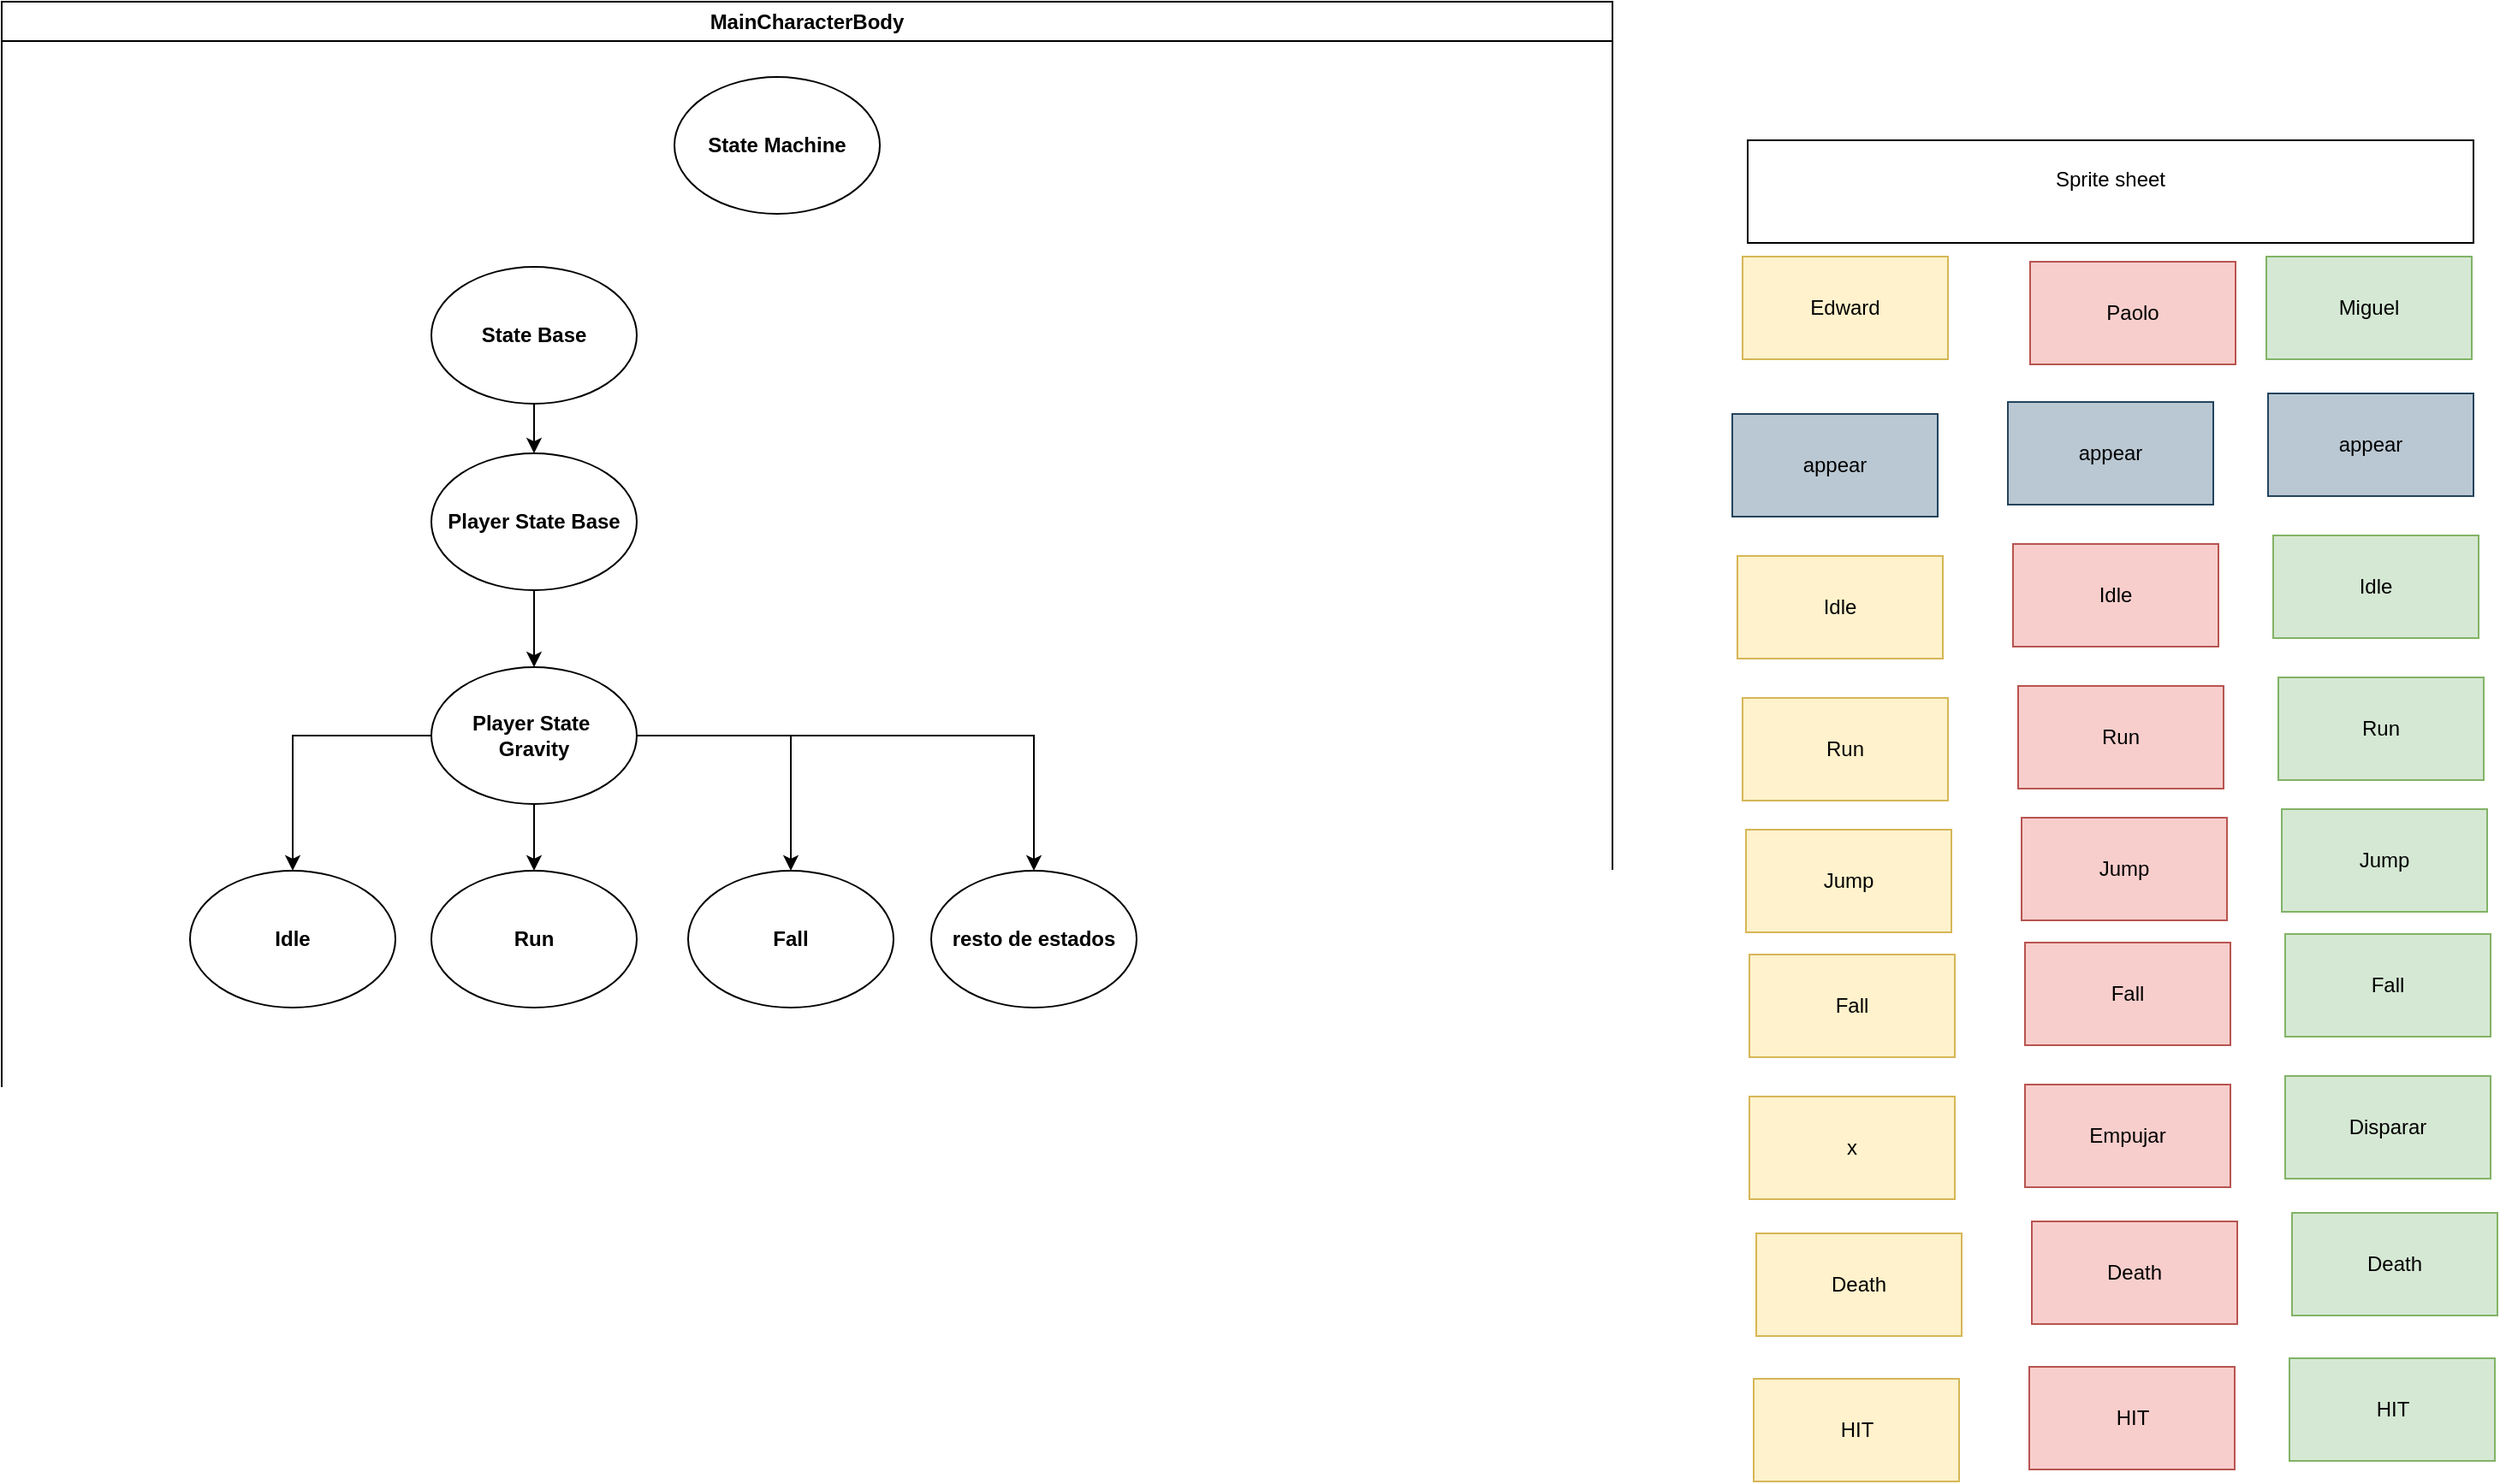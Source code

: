 <mxfile version="26.0.3" pages="2">
  <diagram name="Página-1" id="Gl-U-Gc6KFpyuQdsp4t8">
    <mxGraphModel dx="3198" dy="1524" grid="0" gridSize="10" guides="1" tooltips="1" connect="1" arrows="1" fold="1" page="0" pageScale="1" pageWidth="827" pageHeight="1169" math="0" shadow="0">
      <root>
        <mxCell id="0" />
        <mxCell id="1" parent="0" />
        <mxCell id="GCqXxCgOFZ7fgjsyRwRI-2" value="MainCharacterBody" style="swimlane;whiteSpace=wrap;html=1;" parent="1" vertex="1">
          <mxGeometry x="-111" y="66" width="941" height="666" as="geometry" />
        </mxCell>
        <mxCell id="GCqXxCgOFZ7fgjsyRwRI-15" style="edgeStyle=orthogonalEdgeStyle;rounded=0;orthogonalLoop=1;jettySize=auto;html=1;" parent="GCqXxCgOFZ7fgjsyRwRI-2" source="GCqXxCgOFZ7fgjsyRwRI-6" target="GCqXxCgOFZ7fgjsyRwRI-9" edge="1">
          <mxGeometry relative="1" as="geometry" />
        </mxCell>
        <mxCell id="GCqXxCgOFZ7fgjsyRwRI-16" style="edgeStyle=orthogonalEdgeStyle;rounded=0;orthogonalLoop=1;jettySize=auto;html=1;entryX=0.5;entryY=0;entryDx=0;entryDy=0;" parent="GCqXxCgOFZ7fgjsyRwRI-2" source="GCqXxCgOFZ7fgjsyRwRI-6" target="GCqXxCgOFZ7fgjsyRwRI-10" edge="1">
          <mxGeometry relative="1" as="geometry" />
        </mxCell>
        <mxCell id="GCqXxCgOFZ7fgjsyRwRI-17" style="edgeStyle=orthogonalEdgeStyle;rounded=0;orthogonalLoop=1;jettySize=auto;html=1;entryX=0.5;entryY=0;entryDx=0;entryDy=0;" parent="GCqXxCgOFZ7fgjsyRwRI-2" source="GCqXxCgOFZ7fgjsyRwRI-6" target="GCqXxCgOFZ7fgjsyRwRI-11" edge="1">
          <mxGeometry relative="1" as="geometry" />
        </mxCell>
        <mxCell id="GCqXxCgOFZ7fgjsyRwRI-19" style="edgeStyle=orthogonalEdgeStyle;rounded=0;orthogonalLoop=1;jettySize=auto;html=1;entryX=0.5;entryY=0;entryDx=0;entryDy=0;" parent="GCqXxCgOFZ7fgjsyRwRI-2" source="GCqXxCgOFZ7fgjsyRwRI-6" target="GCqXxCgOFZ7fgjsyRwRI-18" edge="1">
          <mxGeometry relative="1" as="geometry" />
        </mxCell>
        <mxCell id="GCqXxCgOFZ7fgjsyRwRI-6" value="&lt;b&gt;Player State&amp;nbsp;&lt;/b&gt;&lt;div&gt;&lt;b&gt;Gravity&lt;/b&gt;&lt;/div&gt;" style="ellipse;whiteSpace=wrap;html=1;" parent="GCqXxCgOFZ7fgjsyRwRI-2" vertex="1">
          <mxGeometry x="251" y="389" width="120" height="80" as="geometry" />
        </mxCell>
        <mxCell id="GCqXxCgOFZ7fgjsyRwRI-13" style="edgeStyle=orthogonalEdgeStyle;rounded=0;orthogonalLoop=1;jettySize=auto;html=1;entryX=0.5;entryY=0;entryDx=0;entryDy=0;" parent="GCqXxCgOFZ7fgjsyRwRI-2" source="GCqXxCgOFZ7fgjsyRwRI-7" target="GCqXxCgOFZ7fgjsyRwRI-12" edge="1">
          <mxGeometry relative="1" as="geometry" />
        </mxCell>
        <mxCell id="GCqXxCgOFZ7fgjsyRwRI-7" value="&lt;b&gt;State Base&lt;/b&gt;" style="ellipse;whiteSpace=wrap;html=1;" parent="GCqXxCgOFZ7fgjsyRwRI-2" vertex="1">
          <mxGeometry x="251" y="155" width="120" height="80" as="geometry" />
        </mxCell>
        <mxCell id="GCqXxCgOFZ7fgjsyRwRI-8" value="&lt;b&gt;State Machine&lt;/b&gt;" style="ellipse;whiteSpace=wrap;html=1;" parent="GCqXxCgOFZ7fgjsyRwRI-2" vertex="1">
          <mxGeometry x="393" y="44" width="120" height="80" as="geometry" />
        </mxCell>
        <mxCell id="GCqXxCgOFZ7fgjsyRwRI-9" value="&lt;b&gt;Idle&lt;/b&gt;" style="ellipse;whiteSpace=wrap;html=1;" parent="GCqXxCgOFZ7fgjsyRwRI-2" vertex="1">
          <mxGeometry x="110" y="508" width="120" height="80" as="geometry" />
        </mxCell>
        <mxCell id="GCqXxCgOFZ7fgjsyRwRI-10" value="&lt;b&gt;Run&lt;/b&gt;" style="ellipse;whiteSpace=wrap;html=1;" parent="GCqXxCgOFZ7fgjsyRwRI-2" vertex="1">
          <mxGeometry x="251" y="508" width="120" height="80" as="geometry" />
        </mxCell>
        <mxCell id="GCqXxCgOFZ7fgjsyRwRI-11" value="&lt;b&gt;Fall&lt;/b&gt;" style="ellipse;whiteSpace=wrap;html=1;" parent="GCqXxCgOFZ7fgjsyRwRI-2" vertex="1">
          <mxGeometry x="401" y="508" width="120" height="80" as="geometry" />
        </mxCell>
        <mxCell id="GCqXxCgOFZ7fgjsyRwRI-14" style="edgeStyle=orthogonalEdgeStyle;rounded=0;orthogonalLoop=1;jettySize=auto;html=1;entryX=0.5;entryY=0;entryDx=0;entryDy=0;" parent="GCqXxCgOFZ7fgjsyRwRI-2" source="GCqXxCgOFZ7fgjsyRwRI-12" target="GCqXxCgOFZ7fgjsyRwRI-6" edge="1">
          <mxGeometry relative="1" as="geometry" />
        </mxCell>
        <mxCell id="GCqXxCgOFZ7fgjsyRwRI-12" value="&lt;b&gt;Player State Base&lt;/b&gt;" style="ellipse;whiteSpace=wrap;html=1;" parent="GCqXxCgOFZ7fgjsyRwRI-2" vertex="1">
          <mxGeometry x="251" y="264" width="120" height="80" as="geometry" />
        </mxCell>
        <mxCell id="GCqXxCgOFZ7fgjsyRwRI-18" value="&lt;b&gt;resto de estados&lt;/b&gt;" style="ellipse;whiteSpace=wrap;html=1;" parent="GCqXxCgOFZ7fgjsyRwRI-2" vertex="1">
          <mxGeometry x="543" y="508" width="120" height="80" as="geometry" />
        </mxCell>
        <mxCell id="GCqXxCgOFZ7fgjsyRwRI-20" value="Sprite sheet&lt;div&gt;&lt;br&gt;&lt;/div&gt;" style="rounded=0;whiteSpace=wrap;html=1;" parent="1" vertex="1">
          <mxGeometry x="909" y="147" width="424" height="60" as="geometry" />
        </mxCell>
        <mxCell id="GCqXxCgOFZ7fgjsyRwRI-21" value="Edward" style="rounded=0;whiteSpace=wrap;html=1;fillColor=#fff2cc;strokeColor=#d6b656;" parent="1" vertex="1">
          <mxGeometry x="906" y="215" width="120" height="60" as="geometry" />
        </mxCell>
        <mxCell id="GCqXxCgOFZ7fgjsyRwRI-22" value="Paolo" style="rounded=0;whiteSpace=wrap;html=1;fillColor=#f8cecc;strokeColor=#b85450;" parent="1" vertex="1">
          <mxGeometry x="1074" y="218" width="120" height="60" as="geometry" />
        </mxCell>
        <mxCell id="GCqXxCgOFZ7fgjsyRwRI-23" value="Miguel" style="rounded=0;whiteSpace=wrap;html=1;fillColor=#d5e8d4;strokeColor=#82b366;" parent="1" vertex="1">
          <mxGeometry x="1212" y="215" width="120" height="60" as="geometry" />
        </mxCell>
        <mxCell id="GCqXxCgOFZ7fgjsyRwRI-24" value="Idle" style="rounded=0;whiteSpace=wrap;html=1;fillColor=#fff2cc;strokeColor=#d6b656;" parent="1" vertex="1">
          <mxGeometry x="903" y="390" width="120" height="60" as="geometry" />
        </mxCell>
        <mxCell id="GCqXxCgOFZ7fgjsyRwRI-25" value="Run" style="rounded=0;whiteSpace=wrap;html=1;fillColor=#fff2cc;strokeColor=#d6b656;" parent="1" vertex="1">
          <mxGeometry x="906" y="473" width="120" height="60" as="geometry" />
        </mxCell>
        <mxCell id="GCqXxCgOFZ7fgjsyRwRI-26" value="Jump" style="rounded=0;whiteSpace=wrap;html=1;fillColor=#fff2cc;strokeColor=#d6b656;" parent="1" vertex="1">
          <mxGeometry x="908" y="550" width="120" height="60" as="geometry" />
        </mxCell>
        <mxCell id="GCqXxCgOFZ7fgjsyRwRI-27" value="Fall" style="rounded=0;whiteSpace=wrap;html=1;fillColor=#fff2cc;strokeColor=#d6b656;" parent="1" vertex="1">
          <mxGeometry x="910" y="623" width="120" height="60" as="geometry" />
        </mxCell>
        <mxCell id="GCqXxCgOFZ7fgjsyRwRI-28" value="x" style="rounded=0;whiteSpace=wrap;html=1;fillColor=#fff2cc;strokeColor=#d6b656;" parent="1" vertex="1">
          <mxGeometry x="910" y="706" width="120" height="60" as="geometry" />
        </mxCell>
        <mxCell id="GCqXxCgOFZ7fgjsyRwRI-29" value="Death" style="rounded=0;whiteSpace=wrap;html=1;fillColor=#fff2cc;strokeColor=#d6b656;" parent="1" vertex="1">
          <mxGeometry x="914" y="786" width="120" height="60" as="geometry" />
        </mxCell>
        <mxCell id="GCqXxCgOFZ7fgjsyRwRI-31" value="appear" style="rounded=0;whiteSpace=wrap;html=1;fillColor=#bac8d3;strokeColor=#23445d;" parent="1" vertex="1">
          <mxGeometry x="900" y="307" width="120" height="60" as="geometry" />
        </mxCell>
        <mxCell id="GCqXxCgOFZ7fgjsyRwRI-38" value="Idle" style="rounded=0;whiteSpace=wrap;html=1;fillColor=#f8cecc;strokeColor=#b85450;" parent="1" vertex="1">
          <mxGeometry x="1064" y="383" width="120" height="60" as="geometry" />
        </mxCell>
        <mxCell id="GCqXxCgOFZ7fgjsyRwRI-39" value="Run" style="rounded=0;whiteSpace=wrap;html=1;fillColor=#f8cecc;strokeColor=#b85450;" parent="1" vertex="1">
          <mxGeometry x="1067" y="466" width="120" height="60" as="geometry" />
        </mxCell>
        <mxCell id="GCqXxCgOFZ7fgjsyRwRI-40" value="Jump" style="rounded=0;whiteSpace=wrap;html=1;fillColor=#f8cecc;strokeColor=#b85450;" parent="1" vertex="1">
          <mxGeometry x="1069" y="543" width="120" height="60" as="geometry" />
        </mxCell>
        <mxCell id="GCqXxCgOFZ7fgjsyRwRI-41" value="Fall" style="rounded=0;whiteSpace=wrap;html=1;fillColor=#f8cecc;strokeColor=#b85450;" parent="1" vertex="1">
          <mxGeometry x="1071" y="616" width="120" height="60" as="geometry" />
        </mxCell>
        <mxCell id="GCqXxCgOFZ7fgjsyRwRI-42" value="Empujar" style="rounded=0;whiteSpace=wrap;html=1;fillColor=#f8cecc;strokeColor=#b85450;" parent="1" vertex="1">
          <mxGeometry x="1071" y="699" width="120" height="60" as="geometry" />
        </mxCell>
        <mxCell id="GCqXxCgOFZ7fgjsyRwRI-43" value="Death" style="rounded=0;whiteSpace=wrap;html=1;fillColor=#f8cecc;strokeColor=#b85450;" parent="1" vertex="1">
          <mxGeometry x="1075" y="779" width="120" height="60" as="geometry" />
        </mxCell>
        <mxCell id="GCqXxCgOFZ7fgjsyRwRI-44" value="appear" style="rounded=0;whiteSpace=wrap;html=1;fillColor=#bac8d3;strokeColor=#23445d;" parent="1" vertex="1">
          <mxGeometry x="1061" y="300" width="120" height="60" as="geometry" />
        </mxCell>
        <mxCell id="GCqXxCgOFZ7fgjsyRwRI-45" value="Idle" style="rounded=0;whiteSpace=wrap;html=1;fillColor=#d5e8d4;strokeColor=#82b366;" parent="1" vertex="1">
          <mxGeometry x="1216" y="378" width="120" height="60" as="geometry" />
        </mxCell>
        <mxCell id="GCqXxCgOFZ7fgjsyRwRI-46" value="Run" style="rounded=0;whiteSpace=wrap;html=1;fillColor=#d5e8d4;strokeColor=#82b366;" parent="1" vertex="1">
          <mxGeometry x="1219" y="461" width="120" height="60" as="geometry" />
        </mxCell>
        <mxCell id="GCqXxCgOFZ7fgjsyRwRI-47" value="Jump" style="rounded=0;whiteSpace=wrap;html=1;fillColor=#d5e8d4;strokeColor=#82b366;" parent="1" vertex="1">
          <mxGeometry x="1221" y="538" width="120" height="60" as="geometry" />
        </mxCell>
        <mxCell id="GCqXxCgOFZ7fgjsyRwRI-48" value="Fall" style="rounded=0;whiteSpace=wrap;html=1;fillColor=#d5e8d4;strokeColor=#82b366;" parent="1" vertex="1">
          <mxGeometry x="1223" y="611" width="120" height="60" as="geometry" />
        </mxCell>
        <mxCell id="GCqXxCgOFZ7fgjsyRwRI-49" value="Disparar" style="rounded=0;whiteSpace=wrap;html=1;fillColor=#d5e8d4;strokeColor=#82b366;" parent="1" vertex="1">
          <mxGeometry x="1223" y="694" width="120" height="60" as="geometry" />
        </mxCell>
        <mxCell id="GCqXxCgOFZ7fgjsyRwRI-50" value="Death" style="rounded=0;whiteSpace=wrap;html=1;fillColor=#d5e8d4;strokeColor=#82b366;" parent="1" vertex="1">
          <mxGeometry x="1227" y="774" width="120" height="60" as="geometry" />
        </mxCell>
        <mxCell id="GCqXxCgOFZ7fgjsyRwRI-51" value="appear" style="rounded=0;whiteSpace=wrap;html=1;fillColor=#bac8d3;strokeColor=#23445d;" parent="1" vertex="1">
          <mxGeometry x="1213" y="295" width="120" height="60" as="geometry" />
        </mxCell>
        <mxCell id="uyNtdBDA9SGdgcM3T3uW-1" value="HIT" style="rounded=0;whiteSpace=wrap;html=1;fillColor=#fff2cc;strokeColor=#d6b656;" vertex="1" parent="1">
          <mxGeometry x="912.5" y="871" width="120" height="60" as="geometry" />
        </mxCell>
        <mxCell id="uyNtdBDA9SGdgcM3T3uW-2" value="HIT" style="rounded=0;whiteSpace=wrap;html=1;fillColor=#f8cecc;strokeColor=#b85450;" vertex="1" parent="1">
          <mxGeometry x="1073.5" y="864" width="120" height="60" as="geometry" />
        </mxCell>
        <mxCell id="uyNtdBDA9SGdgcM3T3uW-3" value="HIT" style="rounded=0;whiteSpace=wrap;html=1;fillColor=#d5e8d4;strokeColor=#82b366;" vertex="1" parent="1">
          <mxGeometry x="1225.5" y="859" width="120" height="60" as="geometry" />
        </mxCell>
      </root>
    </mxGraphModel>
  </diagram>
  <diagram id="o6vgtia0mIigF-woyxEz" name="Página-2">
    <mxGraphModel dx="11460" dy="8570" grid="0" gridSize="10" guides="1" tooltips="1" connect="1" arrows="1" fold="1" page="0" pageScale="1" pageWidth="827" pageHeight="1169" math="0" shadow="0">
      <root>
        <mxCell id="0" />
        <mxCell id="1" parent="0" />
        <mxCell id="O7sZlIeFzlT6NpF7Ckhc-1" value="" style="rounded=0;whiteSpace=wrap;html=1;fillColor=#e1d5e7;strokeColor=#9673a6;" vertex="1" parent="1">
          <mxGeometry x="-317" y="314" width="2982" height="707" as="geometry" />
        </mxCell>
        <mxCell id="O7sZlIeFzlT6NpF7Ckhc-2" value="Actor" style="shape=umlActor;verticalLabelPosition=bottom;verticalAlign=top;html=1;outlineConnect=0;fillColor=#f5f5f5;fontColor=#333333;strokeColor=#666666;" vertex="1" parent="1">
          <mxGeometry x="-263" y="210" width="30" height="60" as="geometry" />
        </mxCell>
        <mxCell id="O7sZlIeFzlT6NpF7Ckhc-4" value="" style="rounded=0;whiteSpace=wrap;html=1;fillColor=#e1d5e7;strokeColor=#9673a6;" vertex="1" parent="1">
          <mxGeometry x="-434" y="-316" width="120" height="921" as="geometry" />
        </mxCell>
        <mxCell id="O7sZlIeFzlT6NpF7Ckhc-5" value="" style="html=1;shadow=0;dashed=0;align=center;verticalAlign=middle;shape=mxgraph.arrows2.quadArrow;dy=10;dx=20;notch=24;arrowHead=10;fillColor=#60a917;fontColor=#ffffff;strokeColor=#2D7600;" vertex="1" parent="1">
          <mxGeometry x="-158" y="-132" width="82" height="82" as="geometry" />
        </mxCell>
        <mxCell id="O7sZlIeFzlT6NpF7Ckhc-6" value="" style="rounded=0;whiteSpace=wrap;html=1;fillColor=#e1d5e7;strokeColor=#9673a6;" vertex="1" parent="1">
          <mxGeometry x="-158" y="152" width="60" height="162" as="geometry" />
        </mxCell>
        <mxCell id="O7sZlIeFzlT6NpF7Ckhc-7" value="Doble salto" style="text;html=1;align=center;verticalAlign=middle;resizable=0;points=[];autosize=1;strokeColor=none;fillColor=none;" vertex="1" parent="1">
          <mxGeometry x="-170" y="111" width="78" height="26" as="geometry" />
        </mxCell>
        <mxCell id="O7sZlIeFzlT6NpF7Ckhc-9" value="" style="whiteSpace=wrap;html=1;aspect=fixed;fillColor=#e1d5e7;strokeColor=#9673a6;" vertex="1" parent="1">
          <mxGeometry x="141" y="219" width="141" height="141" as="geometry" />
        </mxCell>
        <mxCell id="O7sZlIeFzlT6NpF7Ckhc-10" value="" style="whiteSpace=wrap;html=1;aspect=fixed;fillColor=#e1d5e7;strokeColor=#9673a6;" vertex="1" parent="1">
          <mxGeometry x="211" y="181" width="141" height="141" as="geometry" />
        </mxCell>
        <mxCell id="O7sZlIeFzlT6NpF7Ckhc-11" value="" style="whiteSpace=wrap;html=1;aspect=fixed;fillColor=#e1d5e7;strokeColor=#9673a6;" vertex="1" parent="1">
          <mxGeometry x="276" y="134" width="141" height="141" as="geometry" />
        </mxCell>
        <mxCell id="O7sZlIeFzlT6NpF7Ckhc-12" value="" style="whiteSpace=wrap;html=1;aspect=fixed;fillColor=#e1d5e7;strokeColor=#9673a6;" vertex="1" parent="1">
          <mxGeometry x="336" y="88" width="141" height="141" as="geometry" />
        </mxCell>
        <mxCell id="O7sZlIeFzlT6NpF7Ckhc-14" value="" style="rounded=0;whiteSpace=wrap;html=1;fillColor=#e1d5e7;strokeColor=#9673a6;" vertex="1" parent="1">
          <mxGeometry x="352" y="164" width="852" height="202" as="geometry" />
        </mxCell>
        <mxCell id="O7sZlIeFzlT6NpF7Ckhc-15" value="" style="shape=actor;whiteSpace=wrap;html=1;fillColor=#a20025;fontColor=#ffffff;strokeColor=#6F0000;" vertex="1" parent="1">
          <mxGeometry x="927" y="123" width="74" height="39" as="geometry" />
        </mxCell>
        <mxCell id="O7sZlIeFzlT6NpF7Ckhc-16" value="" style="endArrow=classic;startArrow=classic;html=1;rounded=0;" edge="1" parent="1">
          <mxGeometry width="50" height="50" relative="1" as="geometry">
            <mxPoint x="658" y="65" as="sourcePoint" />
            <mxPoint x="1027" y="70" as="targetPoint" />
          </mxGeometry>
        </mxCell>
        <mxCell id="O7sZlIeFzlT6NpF7Ckhc-17" value="Disparo enemigo" style="text;html=1;align=center;verticalAlign=middle;resizable=0;points=[];autosize=1;strokeColor=none;fillColor=none;" vertex="1" parent="1">
          <mxGeometry x="403" y="21" width="109" height="26" as="geometry" />
        </mxCell>
        <mxCell id="O7sZlIeFzlT6NpF7Ckhc-20" value="" style="html=1;shadow=0;dashed=0;align=center;verticalAlign=middle;shape=mxgraph.arrows2.quadArrow;dy=10;dx=20;notch=24;arrowHead=10;fillColor=#60a917;fontColor=#ffffff;strokeColor=#2D7600;" vertex="1" parent="1">
          <mxGeometry x="930" y="178" width="82" height="82" as="geometry" />
        </mxCell>
        <mxCell id="O7sZlIeFzlT6NpF7Ckhc-21" value="Fuerza" style="text;html=1;align=center;verticalAlign=middle;whiteSpace=wrap;rounded=0;" vertex="1" parent="1">
          <mxGeometry x="1464" y="4" width="60" height="30" as="geometry" />
        </mxCell>
        <mxCell id="O7sZlIeFzlT6NpF7Ckhc-22" value="" style="whiteSpace=wrap;html=1;aspect=fixed;fillColor=#dae8fc;strokeColor=#6c8ebf;" vertex="1" parent="1">
          <mxGeometry x="1443" y="116" width="216" height="216" as="geometry" />
        </mxCell>
        <mxCell id="O7sZlIeFzlT6NpF7Ckhc-23" value="" style="rounded=0;whiteSpace=wrap;html=1;fillColor=#e1d5e7;strokeColor=#9673a6;" vertex="1" parent="1">
          <mxGeometry x="1858" y="-299" width="518" height="101" as="geometry" />
        </mxCell>
        <mxCell id="O7sZlIeFzlT6NpF7Ckhc-24" value="" style="html=1;shadow=0;dashed=0;align=center;verticalAlign=middle;shape=mxgraph.arrows2.quadArrow;dy=10;dx=20;notch=24;arrowHead=10;fillColor=#60a917;fontColor=#ffffff;strokeColor=#2D7600;" vertex="1" parent="1">
          <mxGeometry x="2211" y="-419" width="82" height="82" as="geometry" />
        </mxCell>
        <mxCell id="O7sZlIeFzlT6NpF7Ckhc-25" value="" style="rounded=0;whiteSpace=wrap;html=1;fillColor=#e1d5e7;strokeColor=#9673a6;" vertex="1" parent="1">
          <mxGeometry x="3001" y="214" width="3729" height="807" as="geometry" />
        </mxCell>
        <mxCell id="O7sZlIeFzlT6NpF7Ckhc-28" value="Caida death" style="text;html=1;align=center;verticalAlign=middle;whiteSpace=wrap;rounded=0;" vertex="1" parent="1">
          <mxGeometry x="2830" y="336" width="60" height="30" as="geometry" />
        </mxCell>
        <mxCell id="O7sZlIeFzlT6NpF7Ckhc-32" value="" style="shape=actor;whiteSpace=wrap;html=1;fillColor=#a20025;fontColor=#ffffff;strokeColor=#6F0000;" vertex="1" parent="1">
          <mxGeometry x="3262" y="179" width="74" height="25" as="geometry" />
        </mxCell>
        <mxCell id="O7sZlIeFzlT6NpF7Ckhc-33" value="" style="endArrow=classic;startArrow=classic;html=1;rounded=0;" edge="1" parent="1">
          <mxGeometry width="50" height="50" relative="1" as="geometry">
            <mxPoint x="3004" y="148" as="sourcePoint" />
            <mxPoint x="3373" y="153" as="targetPoint" />
          </mxGeometry>
        </mxCell>
        <mxCell id="O7sZlIeFzlT6NpF7Ckhc-35" value="Pinchos" style="text;html=1;align=center;verticalAlign=middle;whiteSpace=wrap;rounded=0;" vertex="1" parent="1">
          <mxGeometry x="2308" y="204" width="60" height="30" as="geometry" />
        </mxCell>
        <mxCell id="O7sZlIeFzlT6NpF7Ckhc-38" value="" style="ellipse;shape=cloud;whiteSpace=wrap;html=1;fillColor=#a20025;fontColor=#ffffff;strokeColor=#6F0000;" vertex="1" parent="1">
          <mxGeometry x="2535" y="737" width="608" height="80" as="geometry" />
        </mxCell>
        <mxCell id="O7sZlIeFzlT6NpF7Ckhc-39" value="" style="rounded=0;whiteSpace=wrap;html=1;fillColor=#e1d5e7;strokeColor=#9673a6;" vertex="1" parent="1">
          <mxGeometry x="2583" y="-534" width="222" height="71" as="geometry" />
        </mxCell>
        <mxCell id="O7sZlIeFzlT6NpF7Ckhc-40" style="edgeStyle=orthogonalEdgeStyle;rounded=0;orthogonalLoop=1;jettySize=auto;html=1;exitX=0;exitY=0;exitDx=25.5;exitDy=31;exitPerimeter=0;entryX=0;entryY=0;entryDx=31;entryDy=25.5;entryPerimeter=0;" edge="1" parent="1" source="O7sZlIeFzlT6NpF7Ckhc-24" target="O7sZlIeFzlT6NpF7Ckhc-24">
          <mxGeometry relative="1" as="geometry" />
        </mxCell>
        <mxCell id="O7sZlIeFzlT6NpF7Ckhc-41" style="edgeStyle=orthogonalEdgeStyle;rounded=0;orthogonalLoop=1;jettySize=auto;html=1;exitX=0;exitY=0;exitDx=25.5;exitDy=31;exitPerimeter=0;entryX=0;entryY=0;entryDx=31;entryDy=25.5;entryPerimeter=0;" edge="1" source="O7sZlIeFzlT6NpF7Ckhc-42" target="O7sZlIeFzlT6NpF7Ckhc-42" parent="1">
          <mxGeometry relative="1" as="geometry" />
        </mxCell>
        <mxCell id="O7sZlIeFzlT6NpF7Ckhc-42" value="" style="html=1;shadow=0;dashed=0;align=center;verticalAlign=middle;shape=mxgraph.arrows2.quadArrow;dy=10;dx=20;notch=24;arrowHead=10;fillColor=#60a917;fontColor=#ffffff;strokeColor=#2D7600;" vertex="1" parent="1">
          <mxGeometry x="2685" y="-661" width="82" height="82" as="geometry" />
        </mxCell>
        <mxCell id="O7sZlIeFzlT6NpF7Ckhc-43" value="" style="rounded=0;whiteSpace=wrap;html=1;fillColor=#e1d5e7;strokeColor=#9673a6;" vertex="1" parent="1">
          <mxGeometry x="3028" y="-419" width="222" height="71" as="geometry" />
        </mxCell>
        <mxCell id="O7sZlIeFzlT6NpF7Ckhc-44" value="" style="shape=actor;whiteSpace=wrap;html=1;fillColor=#a20025;fontColor=#ffffff;strokeColor=#6F0000;" vertex="1" parent="1">
          <mxGeometry x="612" y="134" width="74" height="39" as="geometry" />
        </mxCell>
        <mxCell id="O7sZlIeFzlT6NpF7Ckhc-45" value="" style="shape=actor;whiteSpace=wrap;html=1;fillColor=#a20025;fontColor=#ffffff;strokeColor=#6F0000;" vertex="1" parent="1">
          <mxGeometry x="501" y="134" width="74" height="39" as="geometry" />
        </mxCell>
        <mxCell id="O7sZlIeFzlT6NpF7Ckhc-46" value="" style="shape=actor;whiteSpace=wrap;html=1;fillColor=#a20025;fontColor=#ffffff;strokeColor=#6F0000;" vertex="1" parent="1">
          <mxGeometry x="816" y="123" width="74" height="39" as="geometry" />
        </mxCell>
        <mxCell id="O7sZlIeFzlT6NpF7Ckhc-50" value="" style="rounded=0;whiteSpace=wrap;html=1;fillColor=#e1d5e7;strokeColor=#9673a6;" vertex="1" parent="1">
          <mxGeometry x="4097" y="-1" width="1455" height="440" as="geometry" />
        </mxCell>
        <mxCell id="O7sZlIeFzlT6NpF7Ckhc-51" value="" style="rounded=0;whiteSpace=wrap;html=1;fillColor=#e1d5e7;strokeColor=#9673a6;" vertex="1" parent="1">
          <mxGeometry x="3341" y="-214" width="222" height="71" as="geometry" />
        </mxCell>
        <mxCell id="O7sZlIeFzlT6NpF7Ckhc-52" value="" style="rounded=0;whiteSpace=wrap;html=1;fillColor=#e1d5e7;strokeColor=#9673a6;" vertex="1" parent="1">
          <mxGeometry x="3701" y="-126" width="222" height="96" as="geometry" />
        </mxCell>
        <mxCell id="O7sZlIeFzlT6NpF7Ckhc-53" value="" style="html=1;shadow=0;dashed=0;align=center;verticalAlign=middle;shape=mxgraph.arrows2.quadArrow;dy=10;dx=20;notch=24;arrowHead=10;fillColor=#60a917;fontColor=#ffffff;strokeColor=#2D7600;" vertex="1" parent="1">
          <mxGeometry x="5072" y="-245" width="82" height="82" as="geometry" />
        </mxCell>
        <mxCell id="O7sZlIeFzlT6NpF7Ckhc-54" value="" style="rounded=0;whiteSpace=wrap;html=1;fillColor=#e1d5e7;strokeColor=#9673a6;" vertex="1" parent="1">
          <mxGeometry x="4302" y="-1070" width="1455" height="789" as="geometry" />
        </mxCell>
        <mxCell id="O7sZlIeFzlT6NpF7Ckhc-55" value="" style="rounded=0;whiteSpace=wrap;html=1;fillColor=#e1d5e7;strokeColor=#9673a6;" vertex="1" parent="1">
          <mxGeometry x="4626" y="-341" width="222" height="96" as="geometry" />
        </mxCell>
        <mxCell id="O7sZlIeFzlT6NpF7Ckhc-56" value="" style="rounded=0;whiteSpace=wrap;html=1;fillColor=#e1d5e7;strokeColor=#9673a6;" vertex="1" parent="1">
          <mxGeometry x="4255" y="-668" width="222" height="96" as="geometry" />
        </mxCell>
        <mxCell id="O7sZlIeFzlT6NpF7Ckhc-34" value="" style="ellipse;shape=cloud;whiteSpace=wrap;html=1;fillColor=#a20025;fontColor=#ffffff;strokeColor=#6F0000;" vertex="1" parent="1">
          <mxGeometry x="4276" y="-296" width="379" height="80" as="geometry" />
        </mxCell>
        <mxCell id="O7sZlIeFzlT6NpF7Ckhc-57" value="" style="ellipse;shape=cloud;whiteSpace=wrap;html=1;fillColor=#a20025;fontColor=#ffffff;strokeColor=#6F0000;" vertex="1" parent="1">
          <mxGeometry x="5447" y="184" width="540" height="80" as="geometry" />
        </mxCell>
        <mxCell id="O7sZlIeFzlT6NpF7Ckhc-58" value="" style="shape=actor;whiteSpace=wrap;html=1;fillColor=#a20025;fontColor=#ffffff;strokeColor=#6F0000;" vertex="1" parent="1">
          <mxGeometry x="5160" y="-50" width="74" height="39" as="geometry" />
        </mxCell>
        <mxCell id="O7sZlIeFzlT6NpF7Ckhc-59" value="" style="endArrow=classic;startArrow=classic;html=1;rounded=0;" edge="1" parent="1">
          <mxGeometry width="50" height="50" relative="1" as="geometry">
            <mxPoint x="5082" y="-98" as="sourcePoint" />
            <mxPoint x="5454" y="-100" as="targetPoint" />
          </mxGeometry>
        </mxCell>
        <mxCell id="O7sZlIeFzlT6NpF7Ckhc-60" value="" style="shape=actor;whiteSpace=wrap;html=1;fillColor=#a20025;fontColor=#ffffff;strokeColor=#6F0000;" vertex="1" parent="1">
          <mxGeometry x="4597" y="-57" width="74" height="39" as="geometry" />
        </mxCell>
        <mxCell id="O7sZlIeFzlT6NpF7Ckhc-61" value="" style="rounded=0;whiteSpace=wrap;html=1;fillColor=#e1d5e7;strokeColor=#9673a6;" vertex="1" parent="1">
          <mxGeometry x="5746" y="-105" width="273" height="96" as="geometry" />
        </mxCell>
        <mxCell id="O7sZlIeFzlT6NpF7Ckhc-62" value="" style="html=1;shadow=0;dashed=0;align=center;verticalAlign=middle;shape=mxgraph.arrows2.quadArrow;dy=10;dx=20;notch=24;arrowHead=10;fillColor=#60a917;fontColor=#ffffff;strokeColor=#2D7600;" vertex="1" parent="1">
          <mxGeometry x="5859" y="-636" width="82" height="82" as="geometry" />
        </mxCell>
        <mxCell id="O7sZlIeFzlT6NpF7Ckhc-65" value="" style="rounded=0;whiteSpace=wrap;html=1;fillColor=#e1d5e7;strokeColor=#9673a6;" vertex="1" parent="1">
          <mxGeometry x="5784" y="-498" width="273" height="96" as="geometry" />
        </mxCell>
        <mxCell id="O7sZlIeFzlT6NpF7Ckhc-66" value="" style="rounded=0;whiteSpace=wrap;html=1;fillColor=#e1d5e7;strokeColor=#9673a6;" vertex="1" parent="1">
          <mxGeometry x="6181" y="-358" width="273" height="96" as="geometry" />
        </mxCell>
        <mxCell id="O7sZlIeFzlT6NpF7Ckhc-67" value="" style="rounded=0;whiteSpace=wrap;html=1;fillColor=#e1d5e7;strokeColor=#9673a6;" vertex="1" parent="1">
          <mxGeometry x="6607" y="-81" width="4646" height="983" as="geometry" />
        </mxCell>
        <mxCell id="O7sZlIeFzlT6NpF7Ckhc-68" value="" style="html=1;shadow=0;dashed=0;align=center;verticalAlign=middle;shape=mxgraph.arrows2.quadArrow;dy=10;dx=20;notch=24;arrowHead=10;fillColor=#60a917;fontColor=#ffffff;strokeColor=#2D7600;" vertex="1" parent="1">
          <mxGeometry x="6759" y="-468" width="82" height="82" as="geometry" />
        </mxCell>
        <mxCell id="O7sZlIeFzlT6NpF7Ckhc-70" value="" style="ellipse;shape=cloud;whiteSpace=wrap;html=1;fillColor=#0050ef;fontColor=#ffffff;strokeColor=#001DBC;" vertex="1" parent="1">
          <mxGeometry x="9141" y="-1302" width="199" height="128" as="geometry" />
        </mxCell>
        <mxCell id="O7sZlIeFzlT6NpF7Ckhc-71" value="" style="rounded=0;whiteSpace=wrap;html=1;fillColor=#e1d5e7;strokeColor=#9673a6;" vertex="1" parent="1">
          <mxGeometry x="7894" y="-563" width="120" height="921" as="geometry" />
        </mxCell>
        <mxCell id="O7sZlIeFzlT6NpF7Ckhc-72" value="" style="rounded=0;whiteSpace=wrap;html=1;fillColor=#e1d5e7;strokeColor=#9673a6;" vertex="1" parent="1">
          <mxGeometry x="10064" y="-897" width="273" height="96" as="geometry" />
        </mxCell>
        <mxCell id="O7sZlIeFzlT6NpF7Ckhc-73" value="" style="whiteSpace=wrap;html=1;aspect=fixed;fillColor=#dae8fc;strokeColor=#6c8ebf;" vertex="1" parent="1">
          <mxGeometry x="7188" y="-303" width="216" height="216" as="geometry" />
        </mxCell>
        <mxCell id="O7sZlIeFzlT6NpF7Ckhc-74" value="" style="whiteSpace=wrap;html=1;aspect=fixed;fillColor=#dae8fc;strokeColor=#6c8ebf;" vertex="1" parent="1">
          <mxGeometry x="8526" y="-303" width="216" height="216" as="geometry" />
        </mxCell>
        <mxCell id="O7sZlIeFzlT6NpF7Ckhc-75" value="" style="rounded=0;whiteSpace=wrap;html=1;fillColor=#e1d5e7;strokeColor=#9673a6;" vertex="1" parent="1">
          <mxGeometry x="8556" y="-1149" width="1224" height="96" as="geometry" />
        </mxCell>
        <mxCell id="O7sZlIeFzlT6NpF7Ckhc-76" value="" style="rounded=0;whiteSpace=wrap;html=1;fillColor=#e1d5e7;strokeColor=#9673a6;" vertex="1" parent="1">
          <mxGeometry x="10409" y="-383" width="273" height="757" as="geometry" />
        </mxCell>
        <mxCell id="O7sZlIeFzlT6NpF7Ckhc-77" value="" style="rounded=0;whiteSpace=wrap;html=1;fillColor=#e1d5e7;strokeColor=#9673a6;" vertex="1" parent="1">
          <mxGeometry x="10704" y="-2453" width="273" height="2871" as="geometry" />
        </mxCell>
        <mxCell id="O7sZlIeFzlT6NpF7Ckhc-78" value="" style="ellipse;shape=cloud;whiteSpace=wrap;html=1;fillColor=#a20025;fontColor=#ffffff;strokeColor=#6F0000;" vertex="1" parent="1">
          <mxGeometry x="2068" y="252" width="608" height="80" as="geometry" />
        </mxCell>
        <mxCell id="O7sZlIeFzlT6NpF7Ckhc-79" value="dialogo" style="ellipse;whiteSpace=wrap;html=1;fillColor=#1ba1e2;fontColor=#ffffff;strokeColor=#006EAF;" vertex="1" parent="1">
          <mxGeometry x="-271" y="314" width="120" height="80" as="geometry" />
        </mxCell>
        <mxCell id="O7sZlIeFzlT6NpF7Ckhc-80" value="dialogo" style="ellipse;whiteSpace=wrap;html=1;fillColor=#1ba1e2;fontColor=#ffffff;strokeColor=#006EAF;" vertex="1" parent="1">
          <mxGeometry x="397.5" y="-77.5" width="120" height="80" as="geometry" />
        </mxCell>
        <mxCell id="O7sZlIeFzlT6NpF7Ckhc-81" value="dialogo" style="ellipse;whiteSpace=wrap;html=1;fillColor=#1ba1e2;fontColor=#ffffff;strokeColor=#006EAF;" vertex="1" parent="1">
          <mxGeometry x="1129" y="72" width="120" height="80" as="geometry" />
        </mxCell>
        <mxCell id="O7sZlIeFzlT6NpF7Ckhc-85" value="dialogo" style="ellipse;whiteSpace=wrap;html=1;fillColor=#1ba1e2;fontColor=#ffffff;strokeColor=#006EAF;" vertex="1" parent="1">
          <mxGeometry x="9183" y="-1428" width="120" height="80" as="geometry" />
        </mxCell>
      </root>
    </mxGraphModel>
  </diagram>
</mxfile>
